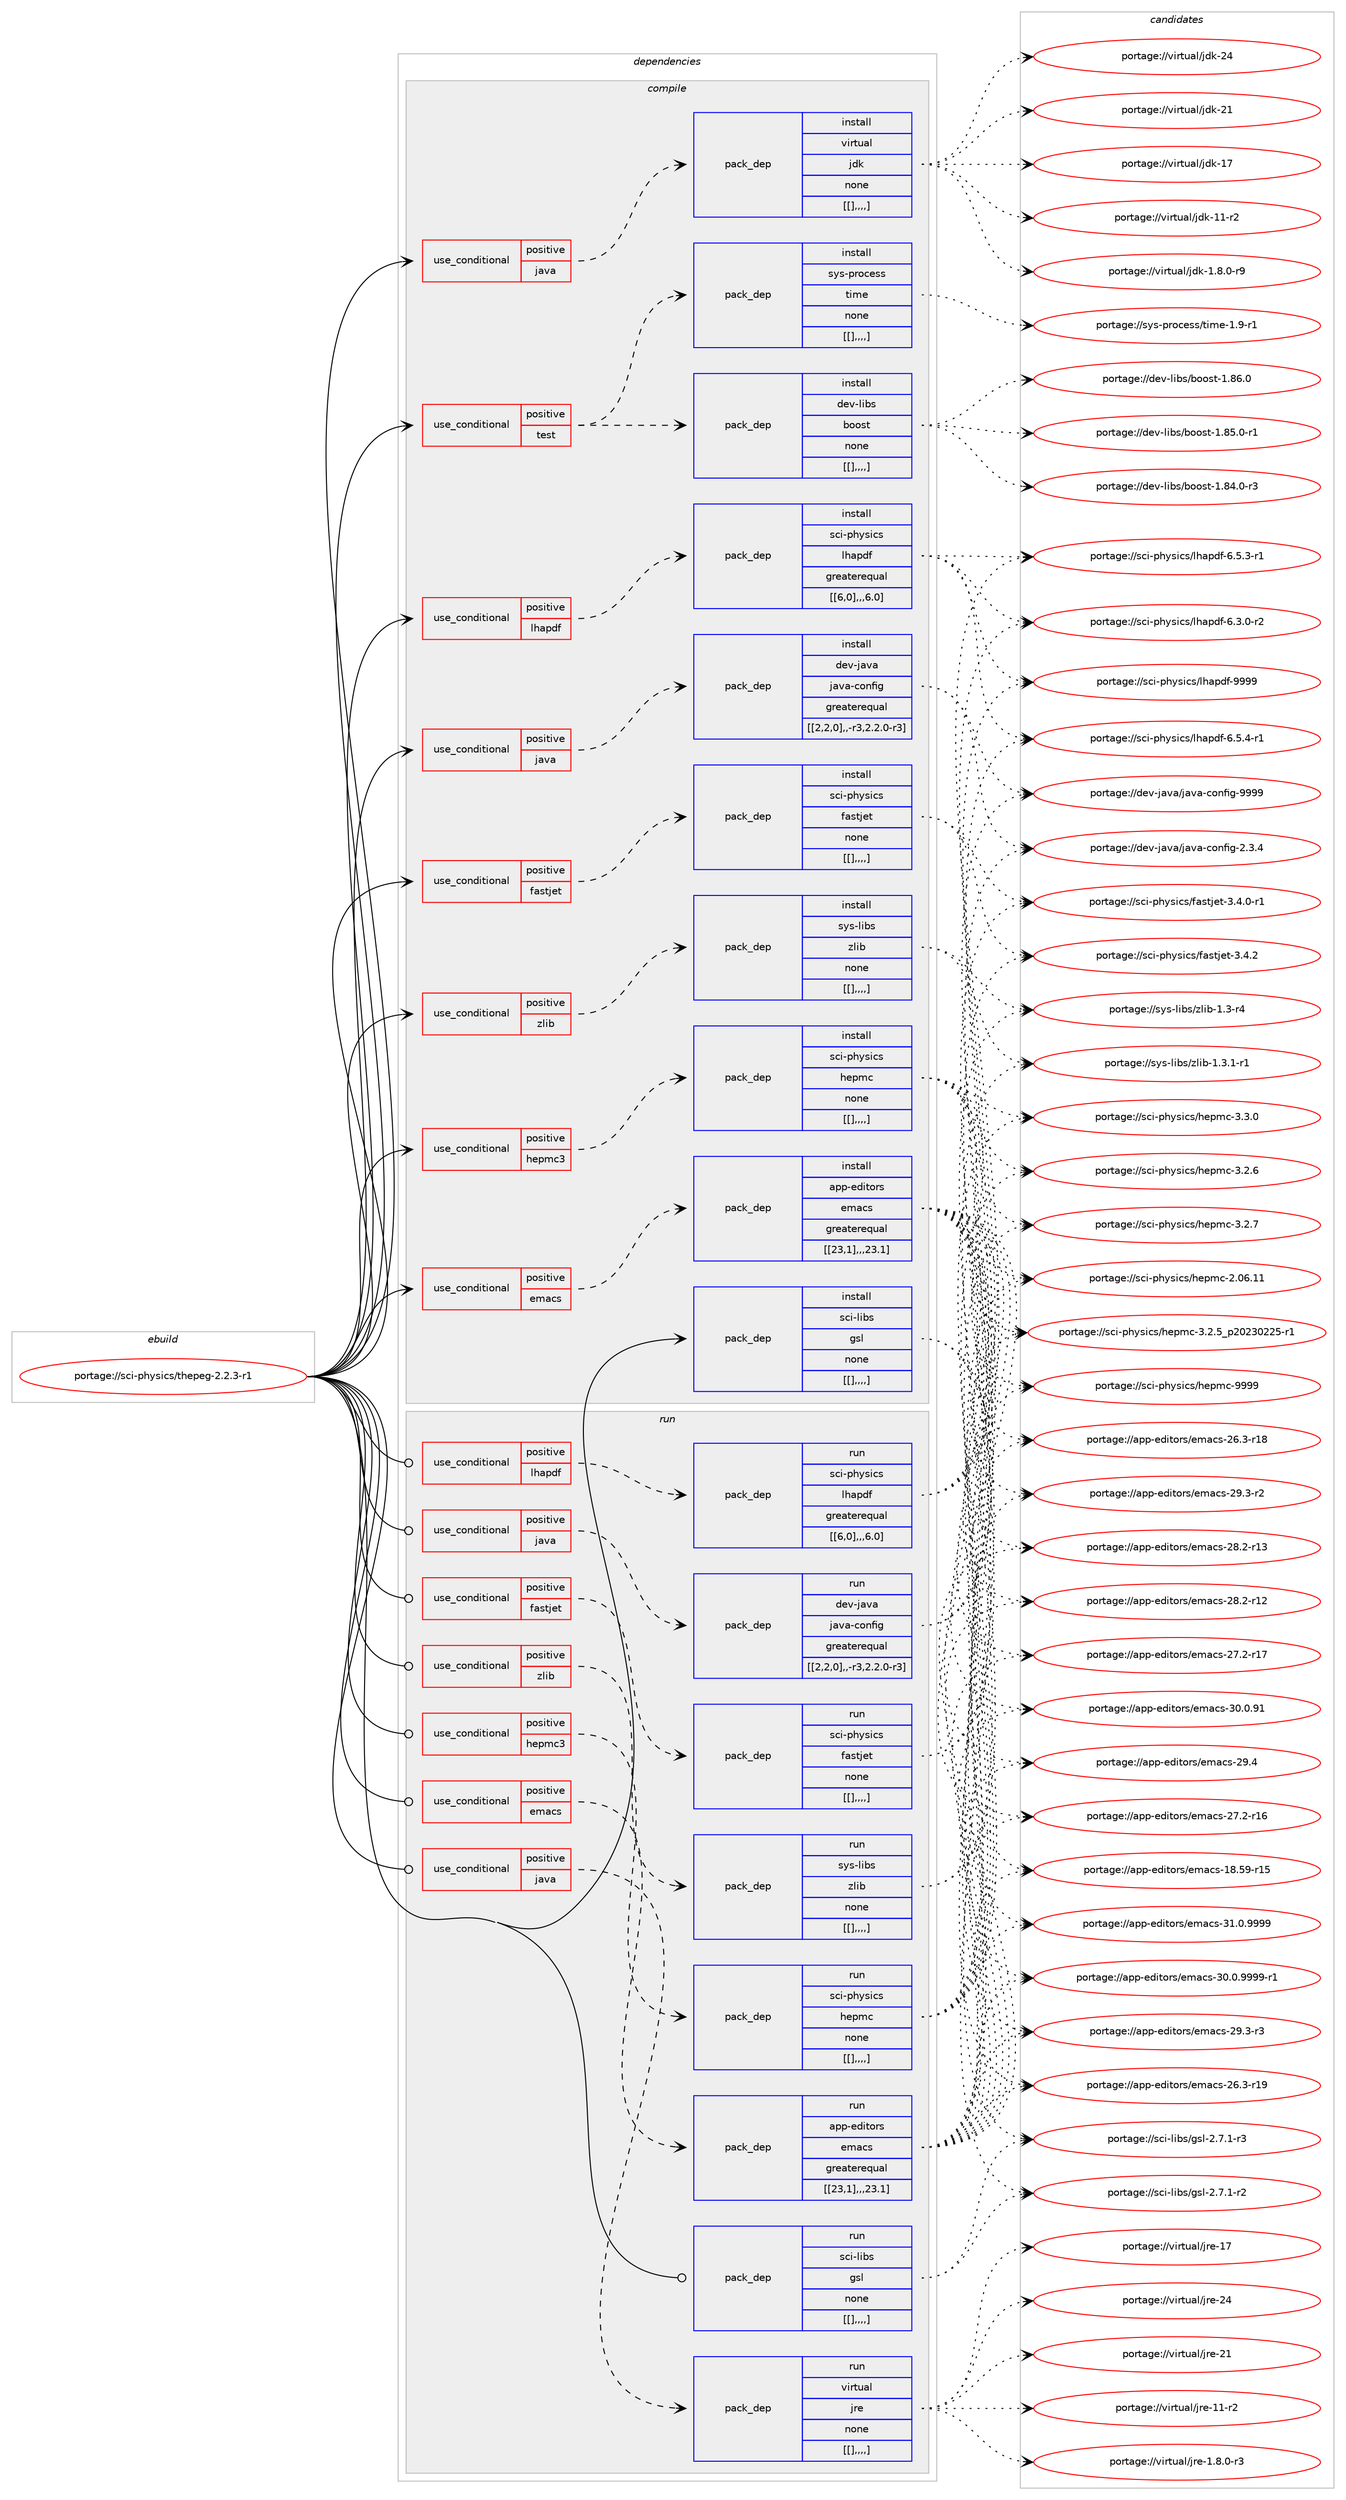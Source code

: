 digraph prolog {

# *************
# Graph options
# *************

newrank=true;
concentrate=true;
compound=true;
graph [rankdir=LR,fontname=Helvetica,fontsize=10,ranksep=1.5];#, ranksep=2.5, nodesep=0.2];
edge  [arrowhead=vee];
node  [fontname=Helvetica,fontsize=10];

# **********
# The ebuild
# **********

subgraph cluster_leftcol {
color=gray;
label=<<i>ebuild</i>>;
id [label="portage://sci-physics/thepeg-2.2.3-r1", color=red, width=4, href="../sci-physics/thepeg-2.2.3-r1.svg"];
}

# ****************
# The dependencies
# ****************

subgraph cluster_midcol {
color=gray;
label=<<i>dependencies</i>>;
subgraph cluster_compile {
fillcolor="#eeeeee";
style=filled;
label=<<i>compile</i>>;
subgraph cond113584 {
dependency428536 [label=<<TABLE BORDER="0" CELLBORDER="1" CELLSPACING="0" CELLPADDING="4"><TR><TD ROWSPAN="3" CELLPADDING="10">use_conditional</TD></TR><TR><TD>positive</TD></TR><TR><TD>emacs</TD></TR></TABLE>>, shape=none, color=red];
subgraph pack311905 {
dependency428537 [label=<<TABLE BORDER="0" CELLBORDER="1" CELLSPACING="0" CELLPADDING="4" WIDTH="220"><TR><TD ROWSPAN="6" CELLPADDING="30">pack_dep</TD></TR><TR><TD WIDTH="110">install</TD></TR><TR><TD>app-editors</TD></TR><TR><TD>emacs</TD></TR><TR><TD>greaterequal</TD></TR><TR><TD>[[23,1],,,23.1]</TD></TR></TABLE>>, shape=none, color=blue];
}
dependency428536:e -> dependency428537:w [weight=20,style="dashed",arrowhead="vee"];
}
id:e -> dependency428536:w [weight=20,style="solid",arrowhead="vee"];
subgraph cond113585 {
dependency428538 [label=<<TABLE BORDER="0" CELLBORDER="1" CELLSPACING="0" CELLPADDING="4"><TR><TD ROWSPAN="3" CELLPADDING="10">use_conditional</TD></TR><TR><TD>positive</TD></TR><TR><TD>fastjet</TD></TR></TABLE>>, shape=none, color=red];
subgraph pack311906 {
dependency428539 [label=<<TABLE BORDER="0" CELLBORDER="1" CELLSPACING="0" CELLPADDING="4" WIDTH="220"><TR><TD ROWSPAN="6" CELLPADDING="30">pack_dep</TD></TR><TR><TD WIDTH="110">install</TD></TR><TR><TD>sci-physics</TD></TR><TR><TD>fastjet</TD></TR><TR><TD>none</TD></TR><TR><TD>[[],,,,]</TD></TR></TABLE>>, shape=none, color=blue];
}
dependency428538:e -> dependency428539:w [weight=20,style="dashed",arrowhead="vee"];
}
id:e -> dependency428538:w [weight=20,style="solid",arrowhead="vee"];
subgraph cond113586 {
dependency428540 [label=<<TABLE BORDER="0" CELLBORDER="1" CELLSPACING="0" CELLPADDING="4"><TR><TD ROWSPAN="3" CELLPADDING="10">use_conditional</TD></TR><TR><TD>positive</TD></TR><TR><TD>hepmc3</TD></TR></TABLE>>, shape=none, color=red];
subgraph pack311907 {
dependency428541 [label=<<TABLE BORDER="0" CELLBORDER="1" CELLSPACING="0" CELLPADDING="4" WIDTH="220"><TR><TD ROWSPAN="6" CELLPADDING="30">pack_dep</TD></TR><TR><TD WIDTH="110">install</TD></TR><TR><TD>sci-physics</TD></TR><TR><TD>hepmc</TD></TR><TR><TD>none</TD></TR><TR><TD>[[],,,,]</TD></TR></TABLE>>, shape=none, color=blue];
}
dependency428540:e -> dependency428541:w [weight=20,style="dashed",arrowhead="vee"];
}
id:e -> dependency428540:w [weight=20,style="solid",arrowhead="vee"];
subgraph cond113587 {
dependency428542 [label=<<TABLE BORDER="0" CELLBORDER="1" CELLSPACING="0" CELLPADDING="4"><TR><TD ROWSPAN="3" CELLPADDING="10">use_conditional</TD></TR><TR><TD>positive</TD></TR><TR><TD>java</TD></TR></TABLE>>, shape=none, color=red];
subgraph pack311908 {
dependency428543 [label=<<TABLE BORDER="0" CELLBORDER="1" CELLSPACING="0" CELLPADDING="4" WIDTH="220"><TR><TD ROWSPAN="6" CELLPADDING="30">pack_dep</TD></TR><TR><TD WIDTH="110">install</TD></TR><TR><TD>dev-java</TD></TR><TR><TD>java-config</TD></TR><TR><TD>greaterequal</TD></TR><TR><TD>[[2,2,0],,-r3,2.2.0-r3]</TD></TR></TABLE>>, shape=none, color=blue];
}
dependency428542:e -> dependency428543:w [weight=20,style="dashed",arrowhead="vee"];
}
id:e -> dependency428542:w [weight=20,style="solid",arrowhead="vee"];
subgraph cond113588 {
dependency428544 [label=<<TABLE BORDER="0" CELLBORDER="1" CELLSPACING="0" CELLPADDING="4"><TR><TD ROWSPAN="3" CELLPADDING="10">use_conditional</TD></TR><TR><TD>positive</TD></TR><TR><TD>java</TD></TR></TABLE>>, shape=none, color=red];
subgraph pack311909 {
dependency428545 [label=<<TABLE BORDER="0" CELLBORDER="1" CELLSPACING="0" CELLPADDING="4" WIDTH="220"><TR><TD ROWSPAN="6" CELLPADDING="30">pack_dep</TD></TR><TR><TD WIDTH="110">install</TD></TR><TR><TD>virtual</TD></TR><TR><TD>jdk</TD></TR><TR><TD>none</TD></TR><TR><TD>[[],,,,]</TD></TR></TABLE>>, shape=none, color=blue];
}
dependency428544:e -> dependency428545:w [weight=20,style="dashed",arrowhead="vee"];
}
id:e -> dependency428544:w [weight=20,style="solid",arrowhead="vee"];
subgraph cond113589 {
dependency428546 [label=<<TABLE BORDER="0" CELLBORDER="1" CELLSPACING="0" CELLPADDING="4"><TR><TD ROWSPAN="3" CELLPADDING="10">use_conditional</TD></TR><TR><TD>positive</TD></TR><TR><TD>lhapdf</TD></TR></TABLE>>, shape=none, color=red];
subgraph pack311910 {
dependency428547 [label=<<TABLE BORDER="0" CELLBORDER="1" CELLSPACING="0" CELLPADDING="4" WIDTH="220"><TR><TD ROWSPAN="6" CELLPADDING="30">pack_dep</TD></TR><TR><TD WIDTH="110">install</TD></TR><TR><TD>sci-physics</TD></TR><TR><TD>lhapdf</TD></TR><TR><TD>greaterequal</TD></TR><TR><TD>[[6,0],,,6.0]</TD></TR></TABLE>>, shape=none, color=blue];
}
dependency428546:e -> dependency428547:w [weight=20,style="dashed",arrowhead="vee"];
}
id:e -> dependency428546:w [weight=20,style="solid",arrowhead="vee"];
subgraph cond113590 {
dependency428548 [label=<<TABLE BORDER="0" CELLBORDER="1" CELLSPACING="0" CELLPADDING="4"><TR><TD ROWSPAN="3" CELLPADDING="10">use_conditional</TD></TR><TR><TD>positive</TD></TR><TR><TD>test</TD></TR></TABLE>>, shape=none, color=red];
subgraph pack311911 {
dependency428549 [label=<<TABLE BORDER="0" CELLBORDER="1" CELLSPACING="0" CELLPADDING="4" WIDTH="220"><TR><TD ROWSPAN="6" CELLPADDING="30">pack_dep</TD></TR><TR><TD WIDTH="110">install</TD></TR><TR><TD>sys-process</TD></TR><TR><TD>time</TD></TR><TR><TD>none</TD></TR><TR><TD>[[],,,,]</TD></TR></TABLE>>, shape=none, color=blue];
}
dependency428548:e -> dependency428549:w [weight=20,style="dashed",arrowhead="vee"];
subgraph pack311912 {
dependency428550 [label=<<TABLE BORDER="0" CELLBORDER="1" CELLSPACING="0" CELLPADDING="4" WIDTH="220"><TR><TD ROWSPAN="6" CELLPADDING="30">pack_dep</TD></TR><TR><TD WIDTH="110">install</TD></TR><TR><TD>dev-libs</TD></TR><TR><TD>boost</TD></TR><TR><TD>none</TD></TR><TR><TD>[[],,,,]</TD></TR></TABLE>>, shape=none, color=blue];
}
dependency428548:e -> dependency428550:w [weight=20,style="dashed",arrowhead="vee"];
}
id:e -> dependency428548:w [weight=20,style="solid",arrowhead="vee"];
subgraph cond113591 {
dependency428551 [label=<<TABLE BORDER="0" CELLBORDER="1" CELLSPACING="0" CELLPADDING="4"><TR><TD ROWSPAN="3" CELLPADDING="10">use_conditional</TD></TR><TR><TD>positive</TD></TR><TR><TD>zlib</TD></TR></TABLE>>, shape=none, color=red];
subgraph pack311913 {
dependency428552 [label=<<TABLE BORDER="0" CELLBORDER="1" CELLSPACING="0" CELLPADDING="4" WIDTH="220"><TR><TD ROWSPAN="6" CELLPADDING="30">pack_dep</TD></TR><TR><TD WIDTH="110">install</TD></TR><TR><TD>sys-libs</TD></TR><TR><TD>zlib</TD></TR><TR><TD>none</TD></TR><TR><TD>[[],,,,]</TD></TR></TABLE>>, shape=none, color=blue];
}
dependency428551:e -> dependency428552:w [weight=20,style="dashed",arrowhead="vee"];
}
id:e -> dependency428551:w [weight=20,style="solid",arrowhead="vee"];
subgraph pack311914 {
dependency428553 [label=<<TABLE BORDER="0" CELLBORDER="1" CELLSPACING="0" CELLPADDING="4" WIDTH="220"><TR><TD ROWSPAN="6" CELLPADDING="30">pack_dep</TD></TR><TR><TD WIDTH="110">install</TD></TR><TR><TD>sci-libs</TD></TR><TR><TD>gsl</TD></TR><TR><TD>none</TD></TR><TR><TD>[[],,,,]</TD></TR></TABLE>>, shape=none, color=blue];
}
id:e -> dependency428553:w [weight=20,style="solid",arrowhead="vee"];
}
subgraph cluster_compileandrun {
fillcolor="#eeeeee";
style=filled;
label=<<i>compile and run</i>>;
}
subgraph cluster_run {
fillcolor="#eeeeee";
style=filled;
label=<<i>run</i>>;
subgraph cond113592 {
dependency428554 [label=<<TABLE BORDER="0" CELLBORDER="1" CELLSPACING="0" CELLPADDING="4"><TR><TD ROWSPAN="3" CELLPADDING="10">use_conditional</TD></TR><TR><TD>positive</TD></TR><TR><TD>emacs</TD></TR></TABLE>>, shape=none, color=red];
subgraph pack311915 {
dependency428555 [label=<<TABLE BORDER="0" CELLBORDER="1" CELLSPACING="0" CELLPADDING="4" WIDTH="220"><TR><TD ROWSPAN="6" CELLPADDING="30">pack_dep</TD></TR><TR><TD WIDTH="110">run</TD></TR><TR><TD>app-editors</TD></TR><TR><TD>emacs</TD></TR><TR><TD>greaterequal</TD></TR><TR><TD>[[23,1],,,23.1]</TD></TR></TABLE>>, shape=none, color=blue];
}
dependency428554:e -> dependency428555:w [weight=20,style="dashed",arrowhead="vee"];
}
id:e -> dependency428554:w [weight=20,style="solid",arrowhead="odot"];
subgraph cond113593 {
dependency428556 [label=<<TABLE BORDER="0" CELLBORDER="1" CELLSPACING="0" CELLPADDING="4"><TR><TD ROWSPAN="3" CELLPADDING="10">use_conditional</TD></TR><TR><TD>positive</TD></TR><TR><TD>fastjet</TD></TR></TABLE>>, shape=none, color=red];
subgraph pack311916 {
dependency428557 [label=<<TABLE BORDER="0" CELLBORDER="1" CELLSPACING="0" CELLPADDING="4" WIDTH="220"><TR><TD ROWSPAN="6" CELLPADDING="30">pack_dep</TD></TR><TR><TD WIDTH="110">run</TD></TR><TR><TD>sci-physics</TD></TR><TR><TD>fastjet</TD></TR><TR><TD>none</TD></TR><TR><TD>[[],,,,]</TD></TR></TABLE>>, shape=none, color=blue];
}
dependency428556:e -> dependency428557:w [weight=20,style="dashed",arrowhead="vee"];
}
id:e -> dependency428556:w [weight=20,style="solid",arrowhead="odot"];
subgraph cond113594 {
dependency428558 [label=<<TABLE BORDER="0" CELLBORDER="1" CELLSPACING="0" CELLPADDING="4"><TR><TD ROWSPAN="3" CELLPADDING="10">use_conditional</TD></TR><TR><TD>positive</TD></TR><TR><TD>hepmc3</TD></TR></TABLE>>, shape=none, color=red];
subgraph pack311917 {
dependency428559 [label=<<TABLE BORDER="0" CELLBORDER="1" CELLSPACING="0" CELLPADDING="4" WIDTH="220"><TR><TD ROWSPAN="6" CELLPADDING="30">pack_dep</TD></TR><TR><TD WIDTH="110">run</TD></TR><TR><TD>sci-physics</TD></TR><TR><TD>hepmc</TD></TR><TR><TD>none</TD></TR><TR><TD>[[],,,,]</TD></TR></TABLE>>, shape=none, color=blue];
}
dependency428558:e -> dependency428559:w [weight=20,style="dashed",arrowhead="vee"];
}
id:e -> dependency428558:w [weight=20,style="solid",arrowhead="odot"];
subgraph cond113595 {
dependency428560 [label=<<TABLE BORDER="0" CELLBORDER="1" CELLSPACING="0" CELLPADDING="4"><TR><TD ROWSPAN="3" CELLPADDING="10">use_conditional</TD></TR><TR><TD>positive</TD></TR><TR><TD>java</TD></TR></TABLE>>, shape=none, color=red];
subgraph pack311918 {
dependency428561 [label=<<TABLE BORDER="0" CELLBORDER="1" CELLSPACING="0" CELLPADDING="4" WIDTH="220"><TR><TD ROWSPAN="6" CELLPADDING="30">pack_dep</TD></TR><TR><TD WIDTH="110">run</TD></TR><TR><TD>dev-java</TD></TR><TR><TD>java-config</TD></TR><TR><TD>greaterequal</TD></TR><TR><TD>[[2,2,0],,-r3,2.2.0-r3]</TD></TR></TABLE>>, shape=none, color=blue];
}
dependency428560:e -> dependency428561:w [weight=20,style="dashed",arrowhead="vee"];
}
id:e -> dependency428560:w [weight=20,style="solid",arrowhead="odot"];
subgraph cond113596 {
dependency428562 [label=<<TABLE BORDER="0" CELLBORDER="1" CELLSPACING="0" CELLPADDING="4"><TR><TD ROWSPAN="3" CELLPADDING="10">use_conditional</TD></TR><TR><TD>positive</TD></TR><TR><TD>java</TD></TR></TABLE>>, shape=none, color=red];
subgraph pack311919 {
dependency428563 [label=<<TABLE BORDER="0" CELLBORDER="1" CELLSPACING="0" CELLPADDING="4" WIDTH="220"><TR><TD ROWSPAN="6" CELLPADDING="30">pack_dep</TD></TR><TR><TD WIDTH="110">run</TD></TR><TR><TD>virtual</TD></TR><TR><TD>jre</TD></TR><TR><TD>none</TD></TR><TR><TD>[[],,,,]</TD></TR></TABLE>>, shape=none, color=blue];
}
dependency428562:e -> dependency428563:w [weight=20,style="dashed",arrowhead="vee"];
}
id:e -> dependency428562:w [weight=20,style="solid",arrowhead="odot"];
subgraph cond113597 {
dependency428564 [label=<<TABLE BORDER="0" CELLBORDER="1" CELLSPACING="0" CELLPADDING="4"><TR><TD ROWSPAN="3" CELLPADDING="10">use_conditional</TD></TR><TR><TD>positive</TD></TR><TR><TD>lhapdf</TD></TR></TABLE>>, shape=none, color=red];
subgraph pack311920 {
dependency428565 [label=<<TABLE BORDER="0" CELLBORDER="1" CELLSPACING="0" CELLPADDING="4" WIDTH="220"><TR><TD ROWSPAN="6" CELLPADDING="30">pack_dep</TD></TR><TR><TD WIDTH="110">run</TD></TR><TR><TD>sci-physics</TD></TR><TR><TD>lhapdf</TD></TR><TR><TD>greaterequal</TD></TR><TR><TD>[[6,0],,,6.0]</TD></TR></TABLE>>, shape=none, color=blue];
}
dependency428564:e -> dependency428565:w [weight=20,style="dashed",arrowhead="vee"];
}
id:e -> dependency428564:w [weight=20,style="solid",arrowhead="odot"];
subgraph cond113598 {
dependency428566 [label=<<TABLE BORDER="0" CELLBORDER="1" CELLSPACING="0" CELLPADDING="4"><TR><TD ROWSPAN="3" CELLPADDING="10">use_conditional</TD></TR><TR><TD>positive</TD></TR><TR><TD>zlib</TD></TR></TABLE>>, shape=none, color=red];
subgraph pack311921 {
dependency428567 [label=<<TABLE BORDER="0" CELLBORDER="1" CELLSPACING="0" CELLPADDING="4" WIDTH="220"><TR><TD ROWSPAN="6" CELLPADDING="30">pack_dep</TD></TR><TR><TD WIDTH="110">run</TD></TR><TR><TD>sys-libs</TD></TR><TR><TD>zlib</TD></TR><TR><TD>none</TD></TR><TR><TD>[[],,,,]</TD></TR></TABLE>>, shape=none, color=blue];
}
dependency428566:e -> dependency428567:w [weight=20,style="dashed",arrowhead="vee"];
}
id:e -> dependency428566:w [weight=20,style="solid",arrowhead="odot"];
subgraph pack311922 {
dependency428568 [label=<<TABLE BORDER="0" CELLBORDER="1" CELLSPACING="0" CELLPADDING="4" WIDTH="220"><TR><TD ROWSPAN="6" CELLPADDING="30">pack_dep</TD></TR><TR><TD WIDTH="110">run</TD></TR><TR><TD>sci-libs</TD></TR><TR><TD>gsl</TD></TR><TR><TD>none</TD></TR><TR><TD>[[],,,,]</TD></TR></TABLE>>, shape=none, color=blue];
}
id:e -> dependency428568:w [weight=20,style="solid",arrowhead="odot"];
}
}

# **************
# The candidates
# **************

subgraph cluster_choices {
rank=same;
color=gray;
label=<<i>candidates</i>>;

subgraph choice311905 {
color=black;
nodesep=1;
choice971121124510110010511611111411547101109979911545514946484657575757 [label="portage://app-editors/emacs-31.0.9999", color=red, width=4,href="../app-editors/emacs-31.0.9999.svg"];
choice9711211245101100105116111114115471011099799115455148464846575757574511449 [label="portage://app-editors/emacs-30.0.9999-r1", color=red, width=4,href="../app-editors/emacs-30.0.9999-r1.svg"];
choice97112112451011001051161111141154710110997991154551484648465749 [label="portage://app-editors/emacs-30.0.91", color=red, width=4,href="../app-editors/emacs-30.0.91.svg"];
choice97112112451011001051161111141154710110997991154550574652 [label="portage://app-editors/emacs-29.4", color=red, width=4,href="../app-editors/emacs-29.4.svg"];
choice971121124510110010511611111411547101109979911545505746514511451 [label="portage://app-editors/emacs-29.3-r3", color=red, width=4,href="../app-editors/emacs-29.3-r3.svg"];
choice971121124510110010511611111411547101109979911545505746514511450 [label="portage://app-editors/emacs-29.3-r2", color=red, width=4,href="../app-editors/emacs-29.3-r2.svg"];
choice97112112451011001051161111141154710110997991154550564650451144951 [label="portage://app-editors/emacs-28.2-r13", color=red, width=4,href="../app-editors/emacs-28.2-r13.svg"];
choice97112112451011001051161111141154710110997991154550564650451144950 [label="portage://app-editors/emacs-28.2-r12", color=red, width=4,href="../app-editors/emacs-28.2-r12.svg"];
choice97112112451011001051161111141154710110997991154550554650451144955 [label="portage://app-editors/emacs-27.2-r17", color=red, width=4,href="../app-editors/emacs-27.2-r17.svg"];
choice97112112451011001051161111141154710110997991154550554650451144954 [label="portage://app-editors/emacs-27.2-r16", color=red, width=4,href="../app-editors/emacs-27.2-r16.svg"];
choice97112112451011001051161111141154710110997991154550544651451144957 [label="portage://app-editors/emacs-26.3-r19", color=red, width=4,href="../app-editors/emacs-26.3-r19.svg"];
choice97112112451011001051161111141154710110997991154550544651451144956 [label="portage://app-editors/emacs-26.3-r18", color=red, width=4,href="../app-editors/emacs-26.3-r18.svg"];
choice9711211245101100105116111114115471011099799115454956465357451144953 [label="portage://app-editors/emacs-18.59-r15", color=red, width=4,href="../app-editors/emacs-18.59-r15.svg"];
dependency428537:e -> choice971121124510110010511611111411547101109979911545514946484657575757:w [style=dotted,weight="100"];
dependency428537:e -> choice9711211245101100105116111114115471011099799115455148464846575757574511449:w [style=dotted,weight="100"];
dependency428537:e -> choice97112112451011001051161111141154710110997991154551484648465749:w [style=dotted,weight="100"];
dependency428537:e -> choice97112112451011001051161111141154710110997991154550574652:w [style=dotted,weight="100"];
dependency428537:e -> choice971121124510110010511611111411547101109979911545505746514511451:w [style=dotted,weight="100"];
dependency428537:e -> choice971121124510110010511611111411547101109979911545505746514511450:w [style=dotted,weight="100"];
dependency428537:e -> choice97112112451011001051161111141154710110997991154550564650451144951:w [style=dotted,weight="100"];
dependency428537:e -> choice97112112451011001051161111141154710110997991154550564650451144950:w [style=dotted,weight="100"];
dependency428537:e -> choice97112112451011001051161111141154710110997991154550554650451144955:w [style=dotted,weight="100"];
dependency428537:e -> choice97112112451011001051161111141154710110997991154550554650451144954:w [style=dotted,weight="100"];
dependency428537:e -> choice97112112451011001051161111141154710110997991154550544651451144957:w [style=dotted,weight="100"];
dependency428537:e -> choice97112112451011001051161111141154710110997991154550544651451144956:w [style=dotted,weight="100"];
dependency428537:e -> choice9711211245101100105116111114115471011099799115454956465357451144953:w [style=dotted,weight="100"];
}
subgraph choice311906 {
color=black;
nodesep=1;
choice1159910545112104121115105991154710297115116106101116455146524650 [label="portage://sci-physics/fastjet-3.4.2", color=red, width=4,href="../sci-physics/fastjet-3.4.2.svg"];
choice11599105451121041211151059911547102971151161061011164551465246484511449 [label="portage://sci-physics/fastjet-3.4.0-r1", color=red, width=4,href="../sci-physics/fastjet-3.4.0-r1.svg"];
dependency428539:e -> choice1159910545112104121115105991154710297115116106101116455146524650:w [style=dotted,weight="100"];
dependency428539:e -> choice11599105451121041211151059911547102971151161061011164551465246484511449:w [style=dotted,weight="100"];
}
subgraph choice311907 {
color=black;
nodesep=1;
choice11599105451121041211151059911547104101112109994557575757 [label="portage://sci-physics/hepmc-9999", color=red, width=4,href="../sci-physics/hepmc-9999.svg"];
choice1159910545112104121115105991154710410111210999455146514648 [label="portage://sci-physics/hepmc-3.3.0", color=red, width=4,href="../sci-physics/hepmc-3.3.0.svg"];
choice1159910545112104121115105991154710410111210999455146504655 [label="portage://sci-physics/hepmc-3.2.7", color=red, width=4,href="../sci-physics/hepmc-3.2.7.svg"];
choice1159910545112104121115105991154710410111210999455146504654 [label="portage://sci-physics/hepmc-3.2.6", color=red, width=4,href="../sci-physics/hepmc-3.2.6.svg"];
choice11599105451121041211151059911547104101112109994551465046539511250485051485050534511449 [label="portage://sci-physics/hepmc-3.2.5_p20230225-r1", color=red, width=4,href="../sci-physics/hepmc-3.2.5_p20230225-r1.svg"];
choice11599105451121041211151059911547104101112109994550464854464949 [label="portage://sci-physics/hepmc-2.06.11", color=red, width=4,href="../sci-physics/hepmc-2.06.11.svg"];
dependency428541:e -> choice11599105451121041211151059911547104101112109994557575757:w [style=dotted,weight="100"];
dependency428541:e -> choice1159910545112104121115105991154710410111210999455146514648:w [style=dotted,weight="100"];
dependency428541:e -> choice1159910545112104121115105991154710410111210999455146504655:w [style=dotted,weight="100"];
dependency428541:e -> choice1159910545112104121115105991154710410111210999455146504654:w [style=dotted,weight="100"];
dependency428541:e -> choice11599105451121041211151059911547104101112109994551465046539511250485051485050534511449:w [style=dotted,weight="100"];
dependency428541:e -> choice11599105451121041211151059911547104101112109994550464854464949:w [style=dotted,weight="100"];
}
subgraph choice311908 {
color=black;
nodesep=1;
choice10010111845106971189747106971189745991111101021051034557575757 [label="portage://dev-java/java-config-9999", color=red, width=4,href="../dev-java/java-config-9999.svg"];
choice1001011184510697118974710697118974599111110102105103455046514652 [label="portage://dev-java/java-config-2.3.4", color=red, width=4,href="../dev-java/java-config-2.3.4.svg"];
dependency428543:e -> choice10010111845106971189747106971189745991111101021051034557575757:w [style=dotted,weight="100"];
dependency428543:e -> choice1001011184510697118974710697118974599111110102105103455046514652:w [style=dotted,weight="100"];
}
subgraph choice311909 {
color=black;
nodesep=1;
choice1181051141161179710847106100107455052 [label="portage://virtual/jdk-24", color=red, width=4,href="../virtual/jdk-24.svg"];
choice1181051141161179710847106100107455049 [label="portage://virtual/jdk-21", color=red, width=4,href="../virtual/jdk-21.svg"];
choice1181051141161179710847106100107454955 [label="portage://virtual/jdk-17", color=red, width=4,href="../virtual/jdk-17.svg"];
choice11810511411611797108471061001074549494511450 [label="portage://virtual/jdk-11-r2", color=red, width=4,href="../virtual/jdk-11-r2.svg"];
choice11810511411611797108471061001074549465646484511457 [label="portage://virtual/jdk-1.8.0-r9", color=red, width=4,href="../virtual/jdk-1.8.0-r9.svg"];
dependency428545:e -> choice1181051141161179710847106100107455052:w [style=dotted,weight="100"];
dependency428545:e -> choice1181051141161179710847106100107455049:w [style=dotted,weight="100"];
dependency428545:e -> choice1181051141161179710847106100107454955:w [style=dotted,weight="100"];
dependency428545:e -> choice11810511411611797108471061001074549494511450:w [style=dotted,weight="100"];
dependency428545:e -> choice11810511411611797108471061001074549465646484511457:w [style=dotted,weight="100"];
}
subgraph choice311910 {
color=black;
nodesep=1;
choice11599105451121041211151059911547108104971121001024557575757 [label="portage://sci-physics/lhapdf-9999", color=red, width=4,href="../sci-physics/lhapdf-9999.svg"];
choice11599105451121041211151059911547108104971121001024554465346524511449 [label="portage://sci-physics/lhapdf-6.5.4-r1", color=red, width=4,href="../sci-physics/lhapdf-6.5.4-r1.svg"];
choice11599105451121041211151059911547108104971121001024554465346514511449 [label="portage://sci-physics/lhapdf-6.5.3-r1", color=red, width=4,href="../sci-physics/lhapdf-6.5.3-r1.svg"];
choice11599105451121041211151059911547108104971121001024554465146484511450 [label="portage://sci-physics/lhapdf-6.3.0-r2", color=red, width=4,href="../sci-physics/lhapdf-6.3.0-r2.svg"];
dependency428547:e -> choice11599105451121041211151059911547108104971121001024557575757:w [style=dotted,weight="100"];
dependency428547:e -> choice11599105451121041211151059911547108104971121001024554465346524511449:w [style=dotted,weight="100"];
dependency428547:e -> choice11599105451121041211151059911547108104971121001024554465346514511449:w [style=dotted,weight="100"];
dependency428547:e -> choice11599105451121041211151059911547108104971121001024554465146484511450:w [style=dotted,weight="100"];
}
subgraph choice311911 {
color=black;
nodesep=1;
choice115121115451121141119910111511547116105109101454946574511449 [label="portage://sys-process/time-1.9-r1", color=red, width=4,href="../sys-process/time-1.9-r1.svg"];
dependency428549:e -> choice115121115451121141119910111511547116105109101454946574511449:w [style=dotted,weight="100"];
}
subgraph choice311912 {
color=black;
nodesep=1;
choice1001011184510810598115479811111111511645494656544648 [label="portage://dev-libs/boost-1.86.0", color=red, width=4,href="../dev-libs/boost-1.86.0.svg"];
choice10010111845108105981154798111111115116454946565346484511449 [label="portage://dev-libs/boost-1.85.0-r1", color=red, width=4,href="../dev-libs/boost-1.85.0-r1.svg"];
choice10010111845108105981154798111111115116454946565246484511451 [label="portage://dev-libs/boost-1.84.0-r3", color=red, width=4,href="../dev-libs/boost-1.84.0-r3.svg"];
dependency428550:e -> choice1001011184510810598115479811111111511645494656544648:w [style=dotted,weight="100"];
dependency428550:e -> choice10010111845108105981154798111111115116454946565346484511449:w [style=dotted,weight="100"];
dependency428550:e -> choice10010111845108105981154798111111115116454946565246484511451:w [style=dotted,weight="100"];
}
subgraph choice311913 {
color=black;
nodesep=1;
choice115121115451081059811547122108105984549465146494511449 [label="portage://sys-libs/zlib-1.3.1-r1", color=red, width=4,href="../sys-libs/zlib-1.3.1-r1.svg"];
choice11512111545108105981154712210810598454946514511452 [label="portage://sys-libs/zlib-1.3-r4", color=red, width=4,href="../sys-libs/zlib-1.3-r4.svg"];
dependency428552:e -> choice115121115451081059811547122108105984549465146494511449:w [style=dotted,weight="100"];
dependency428552:e -> choice11512111545108105981154712210810598454946514511452:w [style=dotted,weight="100"];
}
subgraph choice311914 {
color=black;
nodesep=1;
choice115991054510810598115471031151084550465546494511451 [label="portage://sci-libs/gsl-2.7.1-r3", color=red, width=4,href="../sci-libs/gsl-2.7.1-r3.svg"];
choice115991054510810598115471031151084550465546494511450 [label="portage://sci-libs/gsl-2.7.1-r2", color=red, width=4,href="../sci-libs/gsl-2.7.1-r2.svg"];
dependency428553:e -> choice115991054510810598115471031151084550465546494511451:w [style=dotted,weight="100"];
dependency428553:e -> choice115991054510810598115471031151084550465546494511450:w [style=dotted,weight="100"];
}
subgraph choice311915 {
color=black;
nodesep=1;
choice971121124510110010511611111411547101109979911545514946484657575757 [label="portage://app-editors/emacs-31.0.9999", color=red, width=4,href="../app-editors/emacs-31.0.9999.svg"];
choice9711211245101100105116111114115471011099799115455148464846575757574511449 [label="portage://app-editors/emacs-30.0.9999-r1", color=red, width=4,href="../app-editors/emacs-30.0.9999-r1.svg"];
choice97112112451011001051161111141154710110997991154551484648465749 [label="portage://app-editors/emacs-30.0.91", color=red, width=4,href="../app-editors/emacs-30.0.91.svg"];
choice97112112451011001051161111141154710110997991154550574652 [label="portage://app-editors/emacs-29.4", color=red, width=4,href="../app-editors/emacs-29.4.svg"];
choice971121124510110010511611111411547101109979911545505746514511451 [label="portage://app-editors/emacs-29.3-r3", color=red, width=4,href="../app-editors/emacs-29.3-r3.svg"];
choice971121124510110010511611111411547101109979911545505746514511450 [label="portage://app-editors/emacs-29.3-r2", color=red, width=4,href="../app-editors/emacs-29.3-r2.svg"];
choice97112112451011001051161111141154710110997991154550564650451144951 [label="portage://app-editors/emacs-28.2-r13", color=red, width=4,href="../app-editors/emacs-28.2-r13.svg"];
choice97112112451011001051161111141154710110997991154550564650451144950 [label="portage://app-editors/emacs-28.2-r12", color=red, width=4,href="../app-editors/emacs-28.2-r12.svg"];
choice97112112451011001051161111141154710110997991154550554650451144955 [label="portage://app-editors/emacs-27.2-r17", color=red, width=4,href="../app-editors/emacs-27.2-r17.svg"];
choice97112112451011001051161111141154710110997991154550554650451144954 [label="portage://app-editors/emacs-27.2-r16", color=red, width=4,href="../app-editors/emacs-27.2-r16.svg"];
choice97112112451011001051161111141154710110997991154550544651451144957 [label="portage://app-editors/emacs-26.3-r19", color=red, width=4,href="../app-editors/emacs-26.3-r19.svg"];
choice97112112451011001051161111141154710110997991154550544651451144956 [label="portage://app-editors/emacs-26.3-r18", color=red, width=4,href="../app-editors/emacs-26.3-r18.svg"];
choice9711211245101100105116111114115471011099799115454956465357451144953 [label="portage://app-editors/emacs-18.59-r15", color=red, width=4,href="../app-editors/emacs-18.59-r15.svg"];
dependency428555:e -> choice971121124510110010511611111411547101109979911545514946484657575757:w [style=dotted,weight="100"];
dependency428555:e -> choice9711211245101100105116111114115471011099799115455148464846575757574511449:w [style=dotted,weight="100"];
dependency428555:e -> choice97112112451011001051161111141154710110997991154551484648465749:w [style=dotted,weight="100"];
dependency428555:e -> choice97112112451011001051161111141154710110997991154550574652:w [style=dotted,weight="100"];
dependency428555:e -> choice971121124510110010511611111411547101109979911545505746514511451:w [style=dotted,weight="100"];
dependency428555:e -> choice971121124510110010511611111411547101109979911545505746514511450:w [style=dotted,weight="100"];
dependency428555:e -> choice97112112451011001051161111141154710110997991154550564650451144951:w [style=dotted,weight="100"];
dependency428555:e -> choice97112112451011001051161111141154710110997991154550564650451144950:w [style=dotted,weight="100"];
dependency428555:e -> choice97112112451011001051161111141154710110997991154550554650451144955:w [style=dotted,weight="100"];
dependency428555:e -> choice97112112451011001051161111141154710110997991154550554650451144954:w [style=dotted,weight="100"];
dependency428555:e -> choice97112112451011001051161111141154710110997991154550544651451144957:w [style=dotted,weight="100"];
dependency428555:e -> choice97112112451011001051161111141154710110997991154550544651451144956:w [style=dotted,weight="100"];
dependency428555:e -> choice9711211245101100105116111114115471011099799115454956465357451144953:w [style=dotted,weight="100"];
}
subgraph choice311916 {
color=black;
nodesep=1;
choice1159910545112104121115105991154710297115116106101116455146524650 [label="portage://sci-physics/fastjet-3.4.2", color=red, width=4,href="../sci-physics/fastjet-3.4.2.svg"];
choice11599105451121041211151059911547102971151161061011164551465246484511449 [label="portage://sci-physics/fastjet-3.4.0-r1", color=red, width=4,href="../sci-physics/fastjet-3.4.0-r1.svg"];
dependency428557:e -> choice1159910545112104121115105991154710297115116106101116455146524650:w [style=dotted,weight="100"];
dependency428557:e -> choice11599105451121041211151059911547102971151161061011164551465246484511449:w [style=dotted,weight="100"];
}
subgraph choice311917 {
color=black;
nodesep=1;
choice11599105451121041211151059911547104101112109994557575757 [label="portage://sci-physics/hepmc-9999", color=red, width=4,href="../sci-physics/hepmc-9999.svg"];
choice1159910545112104121115105991154710410111210999455146514648 [label="portage://sci-physics/hepmc-3.3.0", color=red, width=4,href="../sci-physics/hepmc-3.3.0.svg"];
choice1159910545112104121115105991154710410111210999455146504655 [label="portage://sci-physics/hepmc-3.2.7", color=red, width=4,href="../sci-physics/hepmc-3.2.7.svg"];
choice1159910545112104121115105991154710410111210999455146504654 [label="portage://sci-physics/hepmc-3.2.6", color=red, width=4,href="../sci-physics/hepmc-3.2.6.svg"];
choice11599105451121041211151059911547104101112109994551465046539511250485051485050534511449 [label="portage://sci-physics/hepmc-3.2.5_p20230225-r1", color=red, width=4,href="../sci-physics/hepmc-3.2.5_p20230225-r1.svg"];
choice11599105451121041211151059911547104101112109994550464854464949 [label="portage://sci-physics/hepmc-2.06.11", color=red, width=4,href="../sci-physics/hepmc-2.06.11.svg"];
dependency428559:e -> choice11599105451121041211151059911547104101112109994557575757:w [style=dotted,weight="100"];
dependency428559:e -> choice1159910545112104121115105991154710410111210999455146514648:w [style=dotted,weight="100"];
dependency428559:e -> choice1159910545112104121115105991154710410111210999455146504655:w [style=dotted,weight="100"];
dependency428559:e -> choice1159910545112104121115105991154710410111210999455146504654:w [style=dotted,weight="100"];
dependency428559:e -> choice11599105451121041211151059911547104101112109994551465046539511250485051485050534511449:w [style=dotted,weight="100"];
dependency428559:e -> choice11599105451121041211151059911547104101112109994550464854464949:w [style=dotted,weight="100"];
}
subgraph choice311918 {
color=black;
nodesep=1;
choice10010111845106971189747106971189745991111101021051034557575757 [label="portage://dev-java/java-config-9999", color=red, width=4,href="../dev-java/java-config-9999.svg"];
choice1001011184510697118974710697118974599111110102105103455046514652 [label="portage://dev-java/java-config-2.3.4", color=red, width=4,href="../dev-java/java-config-2.3.4.svg"];
dependency428561:e -> choice10010111845106971189747106971189745991111101021051034557575757:w [style=dotted,weight="100"];
dependency428561:e -> choice1001011184510697118974710697118974599111110102105103455046514652:w [style=dotted,weight="100"];
}
subgraph choice311919 {
color=black;
nodesep=1;
choice1181051141161179710847106114101455052 [label="portage://virtual/jre-24", color=red, width=4,href="../virtual/jre-24.svg"];
choice1181051141161179710847106114101455049 [label="portage://virtual/jre-21", color=red, width=4,href="../virtual/jre-21.svg"];
choice1181051141161179710847106114101454955 [label="portage://virtual/jre-17", color=red, width=4,href="../virtual/jre-17.svg"];
choice11810511411611797108471061141014549494511450 [label="portage://virtual/jre-11-r2", color=red, width=4,href="../virtual/jre-11-r2.svg"];
choice11810511411611797108471061141014549465646484511451 [label="portage://virtual/jre-1.8.0-r3", color=red, width=4,href="../virtual/jre-1.8.0-r3.svg"];
dependency428563:e -> choice1181051141161179710847106114101455052:w [style=dotted,weight="100"];
dependency428563:e -> choice1181051141161179710847106114101455049:w [style=dotted,weight="100"];
dependency428563:e -> choice1181051141161179710847106114101454955:w [style=dotted,weight="100"];
dependency428563:e -> choice11810511411611797108471061141014549494511450:w [style=dotted,weight="100"];
dependency428563:e -> choice11810511411611797108471061141014549465646484511451:w [style=dotted,weight="100"];
}
subgraph choice311920 {
color=black;
nodesep=1;
choice11599105451121041211151059911547108104971121001024557575757 [label="portage://sci-physics/lhapdf-9999", color=red, width=4,href="../sci-physics/lhapdf-9999.svg"];
choice11599105451121041211151059911547108104971121001024554465346524511449 [label="portage://sci-physics/lhapdf-6.5.4-r1", color=red, width=4,href="../sci-physics/lhapdf-6.5.4-r1.svg"];
choice11599105451121041211151059911547108104971121001024554465346514511449 [label="portage://sci-physics/lhapdf-6.5.3-r1", color=red, width=4,href="../sci-physics/lhapdf-6.5.3-r1.svg"];
choice11599105451121041211151059911547108104971121001024554465146484511450 [label="portage://sci-physics/lhapdf-6.3.0-r2", color=red, width=4,href="../sci-physics/lhapdf-6.3.0-r2.svg"];
dependency428565:e -> choice11599105451121041211151059911547108104971121001024557575757:w [style=dotted,weight="100"];
dependency428565:e -> choice11599105451121041211151059911547108104971121001024554465346524511449:w [style=dotted,weight="100"];
dependency428565:e -> choice11599105451121041211151059911547108104971121001024554465346514511449:w [style=dotted,weight="100"];
dependency428565:e -> choice11599105451121041211151059911547108104971121001024554465146484511450:w [style=dotted,weight="100"];
}
subgraph choice311921 {
color=black;
nodesep=1;
choice115121115451081059811547122108105984549465146494511449 [label="portage://sys-libs/zlib-1.3.1-r1", color=red, width=4,href="../sys-libs/zlib-1.3.1-r1.svg"];
choice11512111545108105981154712210810598454946514511452 [label="portage://sys-libs/zlib-1.3-r4", color=red, width=4,href="../sys-libs/zlib-1.3-r4.svg"];
dependency428567:e -> choice115121115451081059811547122108105984549465146494511449:w [style=dotted,weight="100"];
dependency428567:e -> choice11512111545108105981154712210810598454946514511452:w [style=dotted,weight="100"];
}
subgraph choice311922 {
color=black;
nodesep=1;
choice115991054510810598115471031151084550465546494511451 [label="portage://sci-libs/gsl-2.7.1-r3", color=red, width=4,href="../sci-libs/gsl-2.7.1-r3.svg"];
choice115991054510810598115471031151084550465546494511450 [label="portage://sci-libs/gsl-2.7.1-r2", color=red, width=4,href="../sci-libs/gsl-2.7.1-r2.svg"];
dependency428568:e -> choice115991054510810598115471031151084550465546494511451:w [style=dotted,weight="100"];
dependency428568:e -> choice115991054510810598115471031151084550465546494511450:w [style=dotted,weight="100"];
}
}

}
